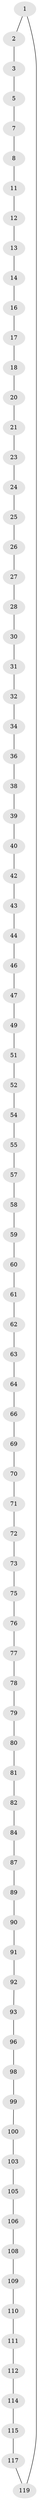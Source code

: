 // original degree distribution, {2: 1.0}
// Generated by graph-tools (version 1.1) at 2025/20/03/04/25 18:20:09]
// undirected, 84 vertices, 84 edges
graph export_dot {
graph [start="1"]
  node [color=gray90,style=filled];
  1;
  2;
  3 [super="+4"];
  5 [super="+6"];
  7;
  8 [super="+9"];
  11;
  12;
  13;
  14 [super="+15"];
  16;
  17;
  18 [super="+19"];
  20;
  21 [super="+22"];
  23;
  24;
  25;
  26;
  27;
  28 [super="+29"];
  30;
  31;
  32 [super="+33"];
  34 [super="+35"];
  36 [super="+37"];
  38;
  39;
  40 [super="+41"];
  42;
  43;
  44 [super="+45"];
  46;
  47 [super="+48"];
  49 [super="+50"];
  51;
  52 [super="+53"];
  54;
  55 [super="+56"];
  57;
  58;
  59;
  60;
  61;
  62;
  63;
  64 [super="+65"];
  66 [super="+67"];
  69;
  70;
  71;
  72;
  73 [super="+74"];
  75;
  76;
  77;
  78;
  79;
  80;
  81;
  82 [super="+83"];
  84 [super="+85"];
  87 [super="+88"];
  89;
  90;
  91;
  92;
  93 [super="+94"];
  96 [super="+97"];
  98;
  99;
  100 [super="+101"];
  103 [super="+104"];
  105;
  106 [super="+107"];
  108;
  109;
  110;
  111;
  112 [super="+113"];
  114;
  115 [super="+116"];
  117 [super="+118"];
  119 [super="+120"];
  1 -- 2;
  1 -- 119;
  2 -- 3;
  3 -- 5;
  5 -- 7;
  7 -- 8;
  8 -- 11;
  11 -- 12;
  12 -- 13;
  13 -- 14;
  14 -- 16;
  16 -- 17;
  17 -- 18;
  18 -- 20;
  20 -- 21;
  21 -- 23;
  23 -- 24;
  24 -- 25;
  25 -- 26;
  26 -- 27;
  27 -- 28;
  28 -- 30;
  30 -- 31;
  31 -- 32;
  32 -- 34;
  34 -- 36;
  36 -- 38;
  38 -- 39;
  39 -- 40;
  40 -- 42;
  42 -- 43;
  43 -- 44;
  44 -- 46;
  46 -- 47;
  47 -- 49;
  49 -- 51;
  51 -- 52;
  52 -- 54;
  54 -- 55;
  55 -- 57;
  57 -- 58;
  58 -- 59;
  59 -- 60;
  60 -- 61;
  61 -- 62;
  62 -- 63;
  63 -- 64;
  64 -- 66;
  66 -- 69;
  69 -- 70;
  70 -- 71;
  71 -- 72;
  72 -- 73;
  73 -- 75;
  75 -- 76;
  76 -- 77;
  77 -- 78;
  78 -- 79;
  79 -- 80;
  80 -- 81;
  81 -- 82;
  82 -- 84;
  84 -- 87;
  87 -- 89;
  89 -- 90;
  90 -- 91;
  91 -- 92;
  92 -- 93;
  93 -- 96;
  96 -- 98;
  98 -- 99;
  99 -- 100;
  100 -- 103;
  103 -- 105;
  105 -- 106;
  106 -- 108;
  108 -- 109;
  109 -- 110;
  110 -- 111;
  111 -- 112;
  112 -- 114;
  114 -- 115;
  115 -- 117;
  117 -- 119;
}
